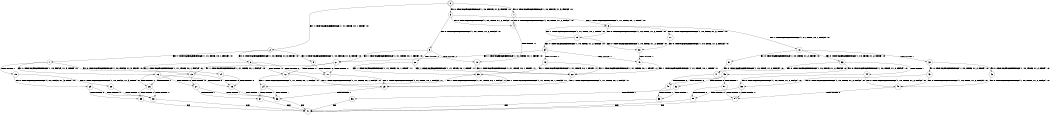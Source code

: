 digraph BCG {
size = "7, 10.5";
center = TRUE;
node [shape = circle];
0 [peripheries = 2];
0 -> 1 [label = "EX !0 !ATOMIC_EXCH_BRANCH (1, +0, FALSE, +1, 3, FALSE) !:0:"];
0 -> 2 [label = "EX !1 !ATOMIC_EXCH_BRANCH (1, +1, TRUE, +0, 1, TRUE) !:0:"];
0 -> 3 [label = "EX !0 !ATOMIC_EXCH_BRANCH (1, +0, FALSE, +1, 3, FALSE) !:0:"];
1 -> 4 [label = "EX !0 !ATOMIC_EXCH_BRANCH (1, +0, TRUE, +1, 2, FALSE) !:0:"];
2 -> 5 [label = "EX !0 !ATOMIC_EXCH_BRANCH (1, +0, FALSE, +1, 3, TRUE) !:0:"];
2 -> 6 [label = "EX !0 !ATOMIC_EXCH_BRANCH (1, +0, FALSE, +1, 3, TRUE) !:0:"];
2 -> 7 [label = "EX !1 !ATOMIC_EXCH_BRANCH (1, +1, TRUE, +0, 1, FALSE) !:0:"];
3 -> 4 [label = "EX !0 !ATOMIC_EXCH_BRANCH (1, +0, TRUE, +1, 2, FALSE) !:0:"];
3 -> 8 [label = "EX !1 !ATOMIC_EXCH_BRANCH (1, +1, TRUE, +0, 1, TRUE) !:0:"];
3 -> 9 [label = "EX !0 !ATOMIC_EXCH_BRANCH (1, +0, TRUE, +1, 2, FALSE) !:0:"];
4 -> 10 [label = "TERMINATE !0"];
5 -> 11 [label = "TERMINATE !0"];
6 -> 11 [label = "TERMINATE !0"];
6 -> 12 [label = "TERMINATE !0"];
6 -> 13 [label = "EX !1 !ATOMIC_EXCH_BRANCH (1, +1, TRUE, +0, 1, FALSE) !:0:"];
7 -> 14 [label = "EX !0 !ATOMIC_EXCH_BRANCH (1, +0, FALSE, +1, 3, TRUE) !:0:"];
7 -> 15 [label = "TERMINATE !1"];
7 -> 16 [label = "EX !0 !ATOMIC_EXCH_BRANCH (1, +0, FALSE, +1, 3, TRUE) !:0:"];
8 -> 17 [label = "EX !0 !ATOMIC_EXCH_BRANCH (1, +0, TRUE, +1, 2, TRUE) !:0:"];
8 -> 18 [label = "EX !1 !ATOMIC_EXCH_BRANCH (1, +1, TRUE, +0, 1, FALSE) !:0:"];
8 -> 19 [label = "EX !0 !ATOMIC_EXCH_BRANCH (1, +0, TRUE, +1, 2, TRUE) !:0:"];
9 -> 10 [label = "TERMINATE !0"];
9 -> 20 [label = "TERMINATE !0"];
9 -> 21 [label = "EX !1 !ATOMIC_EXCH_BRANCH (1, +1, TRUE, +0, 1, TRUE) !:0:"];
10 -> 22 [label = "EX !1 !ATOMIC_EXCH_BRANCH (1, +1, TRUE, +0, 1, TRUE) !:1:"];
11 -> 23 [label = "EX !1 !ATOMIC_EXCH_BRANCH (1, +1, TRUE, +0, 1, FALSE) !:1:"];
12 -> 23 [label = "EX !1 !ATOMIC_EXCH_BRANCH (1, +1, TRUE, +0, 1, FALSE) !:1:"];
12 -> 24 [label = "EX !1 !ATOMIC_EXCH_BRANCH (1, +1, TRUE, +0, 1, FALSE) !:1:"];
13 -> 25 [label = "TERMINATE !0"];
13 -> 26 [label = "TERMINATE !1"];
13 -> 27 [label = "TERMINATE !0"];
14 -> 25 [label = "TERMINATE !0"];
15 -> 28 [label = "EX !0 !ATOMIC_EXCH_BRANCH (1, +0, FALSE, +1, 3, TRUE) !:0:"];
15 -> 29 [label = "EX !0 !ATOMIC_EXCH_BRANCH (1, +0, FALSE, +1, 3, TRUE) !:0:"];
16 -> 25 [label = "TERMINATE !0"];
16 -> 26 [label = "TERMINATE !1"];
16 -> 27 [label = "TERMINATE !0"];
17 -> 30 [label = "EX !0 !ATOMIC_EXCH_BRANCH (1, +0, TRUE, +1, 2, FALSE) !:0:"];
18 -> 31 [label = "EX !0 !ATOMIC_EXCH_BRANCH (1, +0, TRUE, +1, 2, TRUE) !:0:"];
18 -> 32 [label = "TERMINATE !1"];
18 -> 33 [label = "EX !0 !ATOMIC_EXCH_BRANCH (1, +0, TRUE, +1, 2, TRUE) !:0:"];
19 -> 30 [label = "EX !0 !ATOMIC_EXCH_BRANCH (1, +0, TRUE, +1, 2, FALSE) !:0:"];
19 -> 8 [label = "EX !1 !ATOMIC_EXCH_BRANCH (1, +1, TRUE, +0, 1, TRUE) !:0:"];
19 -> 34 [label = "EX !0 !ATOMIC_EXCH_BRANCH (1, +0, TRUE, +1, 2, FALSE) !:0:"];
20 -> 22 [label = "EX !1 !ATOMIC_EXCH_BRANCH (1, +1, TRUE, +0, 1, TRUE) !:1:"];
20 -> 35 [label = "EX !1 !ATOMIC_EXCH_BRANCH (1, +1, TRUE, +0, 1, TRUE) !:1:"];
21 -> 11 [label = "TERMINATE !0"];
21 -> 12 [label = "TERMINATE !0"];
21 -> 13 [label = "EX !1 !ATOMIC_EXCH_BRANCH (1, +1, TRUE, +0, 1, FALSE) !:0:"];
22 -> 23 [label = "EX !1 !ATOMIC_EXCH_BRANCH (1, +1, TRUE, +0, 1, FALSE) !:1:"];
23 -> 36 [label = "TERMINATE !1"];
24 -> 36 [label = "TERMINATE !1"];
24 -> 37 [label = "TERMINATE !1"];
25 -> 36 [label = "TERMINATE !1"];
26 -> 38 [label = "TERMINATE !0"];
26 -> 39 [label = "TERMINATE !0"];
27 -> 36 [label = "TERMINATE !1"];
27 -> 37 [label = "TERMINATE !1"];
28 -> 38 [label = "TERMINATE !0"];
29 -> 38 [label = "TERMINATE !0"];
29 -> 39 [label = "TERMINATE !0"];
30 -> 40 [label = "TERMINATE !0"];
31 -> 41 [label = "EX !0 !ATOMIC_EXCH_BRANCH (1, +0, TRUE, +1, 2, FALSE) !:0:"];
32 -> 42 [label = "EX !0 !ATOMIC_EXCH_BRANCH (1, +0, TRUE, +1, 2, TRUE) !:0:"];
32 -> 43 [label = "EX !0 !ATOMIC_EXCH_BRANCH (1, +0, TRUE, +1, 2, TRUE) !:0:"];
33 -> 41 [label = "EX !0 !ATOMIC_EXCH_BRANCH (1, +0, TRUE, +1, 2, FALSE) !:0:"];
33 -> 44 [label = "TERMINATE !1"];
33 -> 45 [label = "EX !0 !ATOMIC_EXCH_BRANCH (1, +0, TRUE, +1, 2, FALSE) !:0:"];
34 -> 40 [label = "TERMINATE !0"];
34 -> 46 [label = "TERMINATE !0"];
34 -> 21 [label = "EX !1 !ATOMIC_EXCH_BRANCH (1, +1, TRUE, +0, 1, TRUE) !:0:"];
35 -> 23 [label = "EX !1 !ATOMIC_EXCH_BRANCH (1, +1, TRUE, +0, 1, FALSE) !:1:"];
35 -> 24 [label = "EX !1 !ATOMIC_EXCH_BRANCH (1, +1, TRUE, +0, 1, FALSE) !:1:"];
36 -> 47 [label = "exit"];
37 -> 47 [label = "exit"];
38 -> 47 [label = "exit"];
39 -> 47 [label = "exit"];
40 -> 22 [label = "EX !1 !ATOMIC_EXCH_BRANCH (1, +1, TRUE, +0, 1, TRUE) !:1:"];
41 -> 48 [label = "TERMINATE !0"];
42 -> 49 [label = "EX !0 !ATOMIC_EXCH_BRANCH (1, +0, TRUE, +1, 2, FALSE) !:0:"];
43 -> 49 [label = "EX !0 !ATOMIC_EXCH_BRANCH (1, +0, TRUE, +1, 2, FALSE) !:0:"];
43 -> 50 [label = "EX !0 !ATOMIC_EXCH_BRANCH (1, +0, TRUE, +1, 2, FALSE) !:0:"];
44 -> 49 [label = "EX !0 !ATOMIC_EXCH_BRANCH (1, +0, TRUE, +1, 2, FALSE) !:0:"];
44 -> 50 [label = "EX !0 !ATOMIC_EXCH_BRANCH (1, +0, TRUE, +1, 2, FALSE) !:0:"];
45 -> 48 [label = "TERMINATE !0"];
45 -> 51 [label = "TERMINATE !1"];
45 -> 52 [label = "TERMINATE !0"];
46 -> 22 [label = "EX !1 !ATOMIC_EXCH_BRANCH (1, +1, TRUE, +0, 1, TRUE) !:1:"];
46 -> 35 [label = "EX !1 !ATOMIC_EXCH_BRANCH (1, +1, TRUE, +0, 1, TRUE) !:1:"];
48 -> 53 [label = "TERMINATE !1"];
49 -> 54 [label = "TERMINATE !0"];
50 -> 54 [label = "TERMINATE !0"];
50 -> 55 [label = "TERMINATE !0"];
51 -> 54 [label = "TERMINATE !0"];
51 -> 55 [label = "TERMINATE !0"];
52 -> 53 [label = "TERMINATE !1"];
52 -> 56 [label = "TERMINATE !1"];
53 -> 47 [label = "exit"];
54 -> 47 [label = "exit"];
55 -> 47 [label = "exit"];
56 -> 47 [label = "exit"];
}

